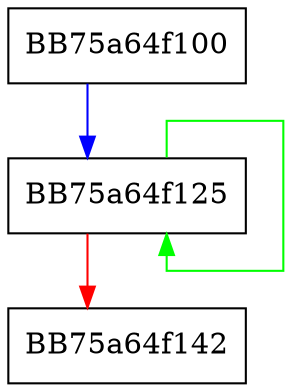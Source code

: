 digraph MMX_pmulhuw {
  node [shape="box"];
  graph [splines=ortho];
  BB75a64f100 -> BB75a64f125 [color="blue"];
  BB75a64f125 -> BB75a64f125 [color="green"];
  BB75a64f125 -> BB75a64f142 [color="red"];
}